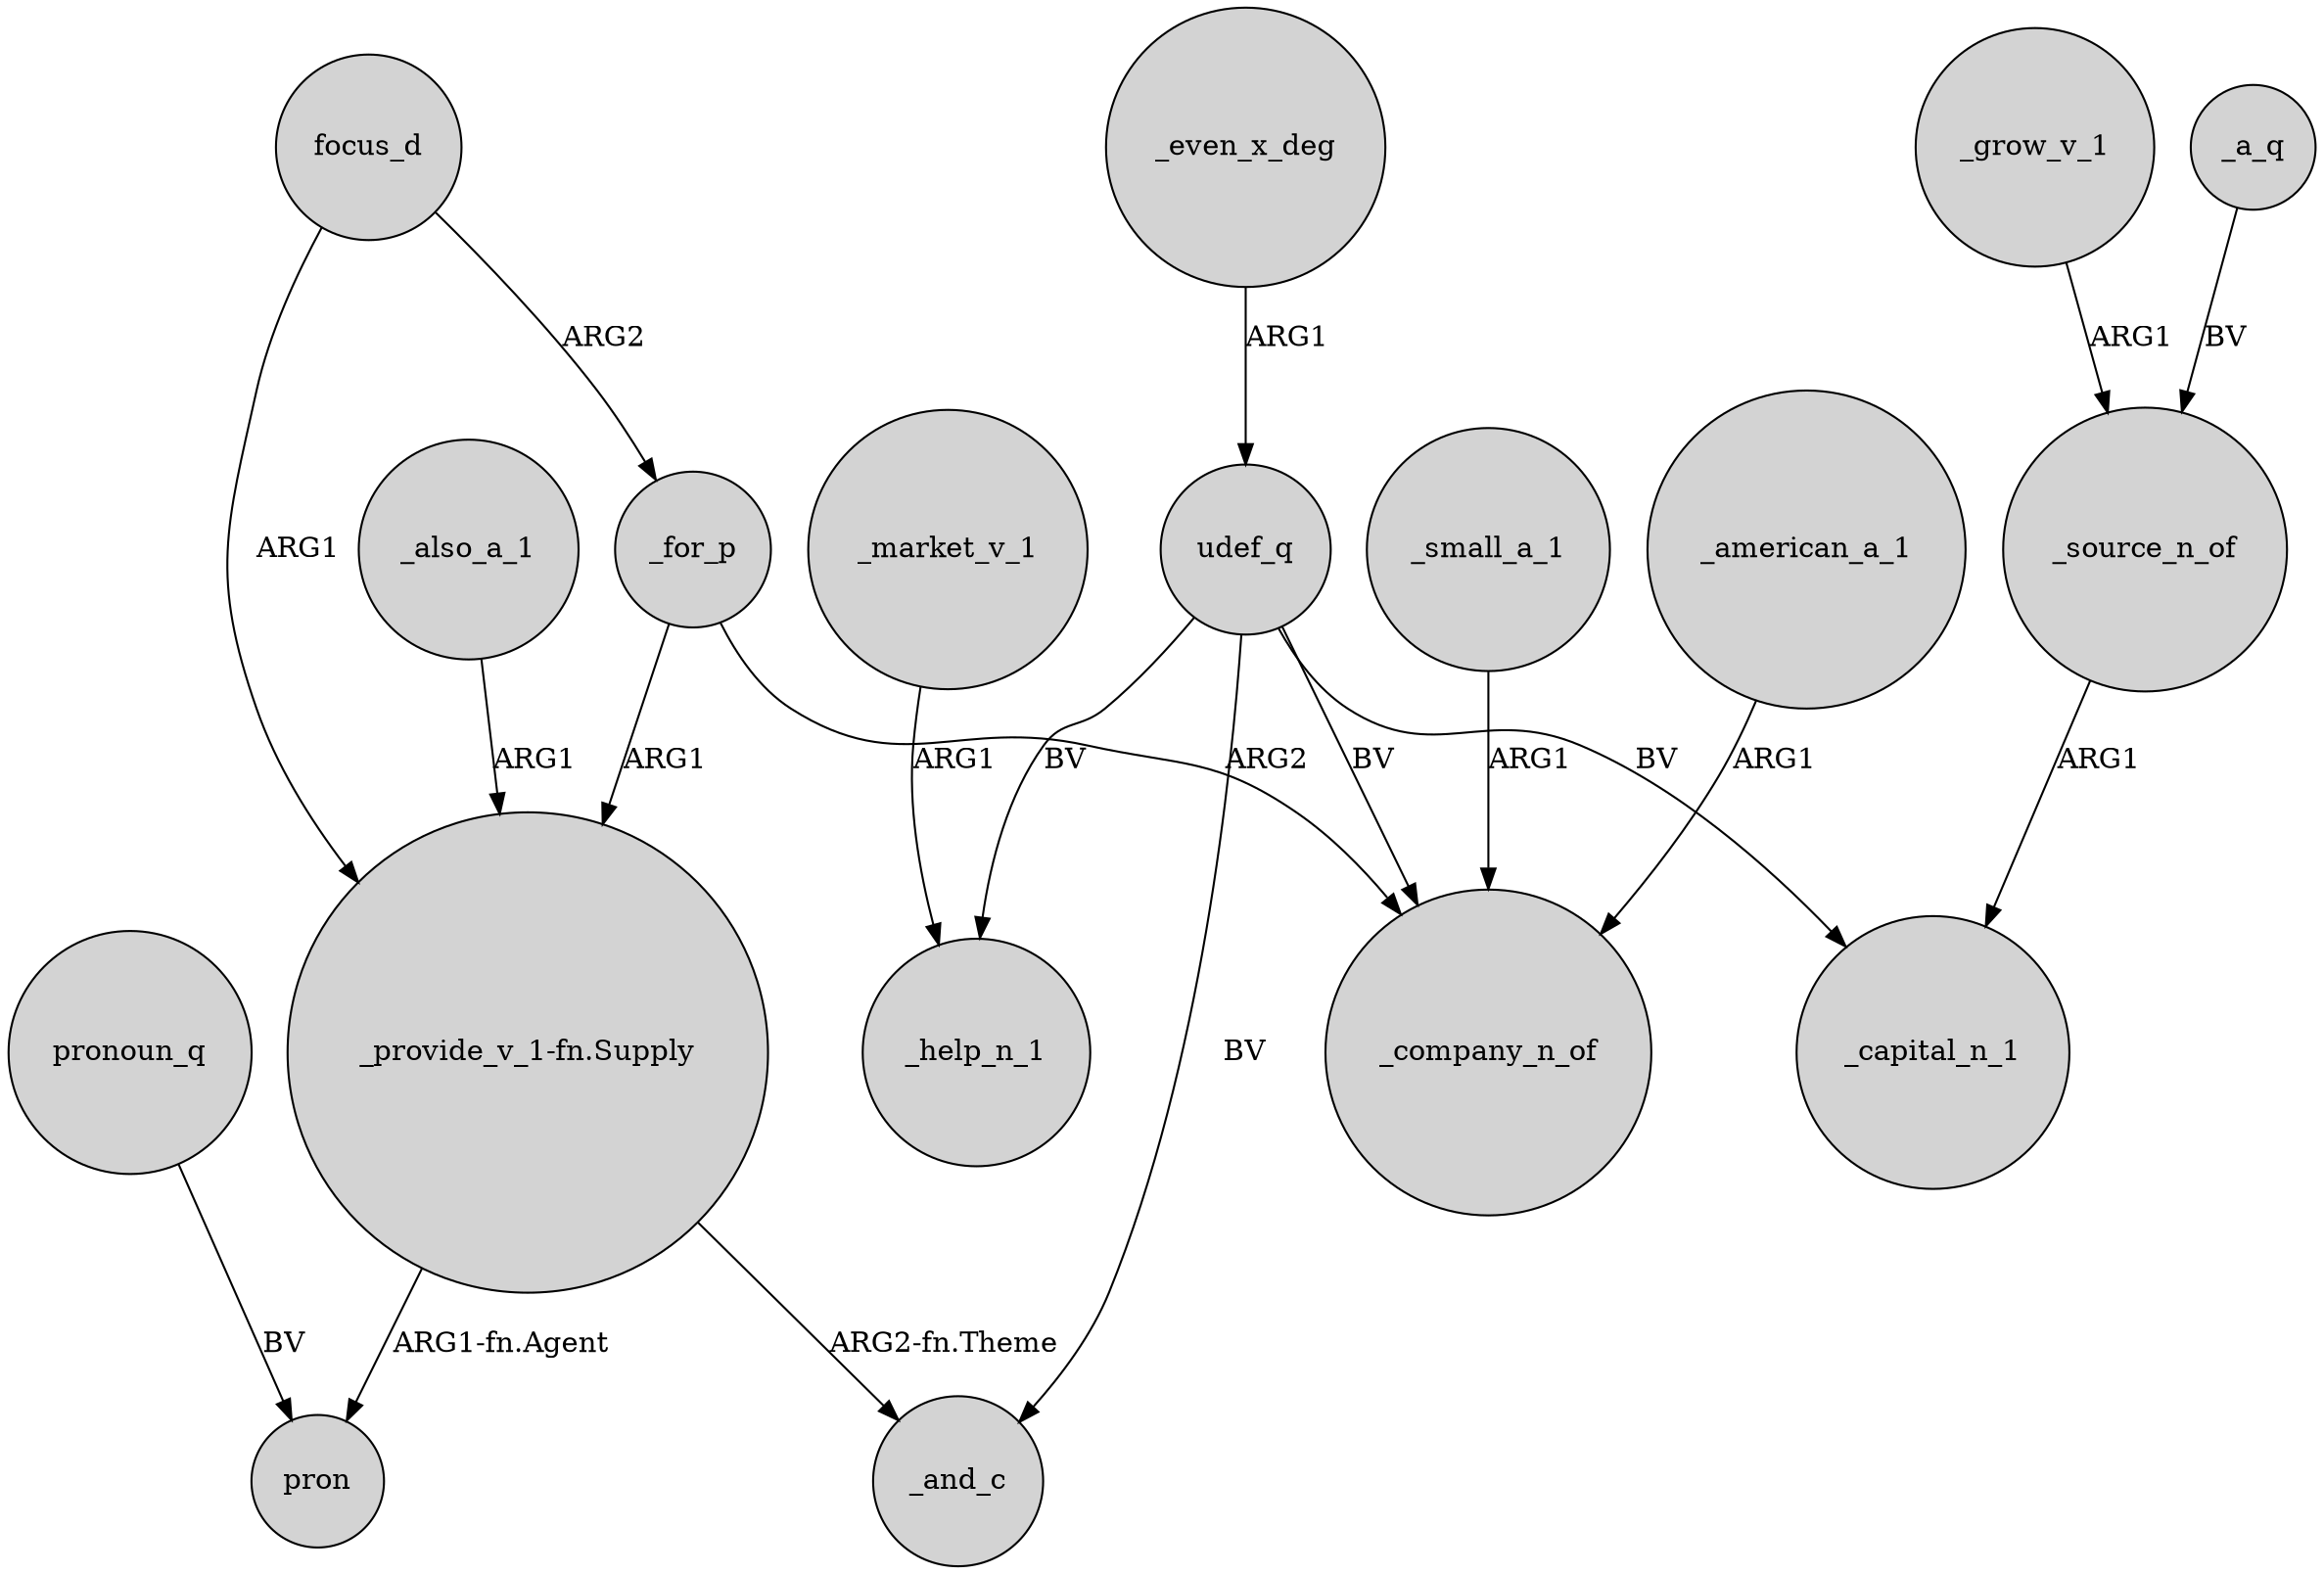 digraph {
	node [shape=circle style=filled]
	"_provide_v_1-fn.Supply" -> pron [label="ARG1-fn.Agent"]
	_market_v_1 -> _help_n_1 [label=ARG1]
	_american_a_1 -> _company_n_of [label=ARG1]
	_even_x_deg -> udef_q [label=ARG1]
	"_provide_v_1-fn.Supply" -> _and_c [label="ARG2-fn.Theme"]
	focus_d -> _for_p [label=ARG2]
	_source_n_of -> _capital_n_1 [label=ARG1]
	pronoun_q -> pron [label=BV]
	_a_q -> _source_n_of [label=BV]
	_for_p -> _company_n_of [label=ARG2]
	focus_d -> "_provide_v_1-fn.Supply" [label=ARG1]
	_grow_v_1 -> _source_n_of [label=ARG1]
	udef_q -> _help_n_1 [label=BV]
	_for_p -> "_provide_v_1-fn.Supply" [label=ARG1]
	_small_a_1 -> _company_n_of [label=ARG1]
	udef_q -> _company_n_of [label=BV]
	_also_a_1 -> "_provide_v_1-fn.Supply" [label=ARG1]
	udef_q -> _and_c [label=BV]
	udef_q -> _capital_n_1 [label=BV]
}
